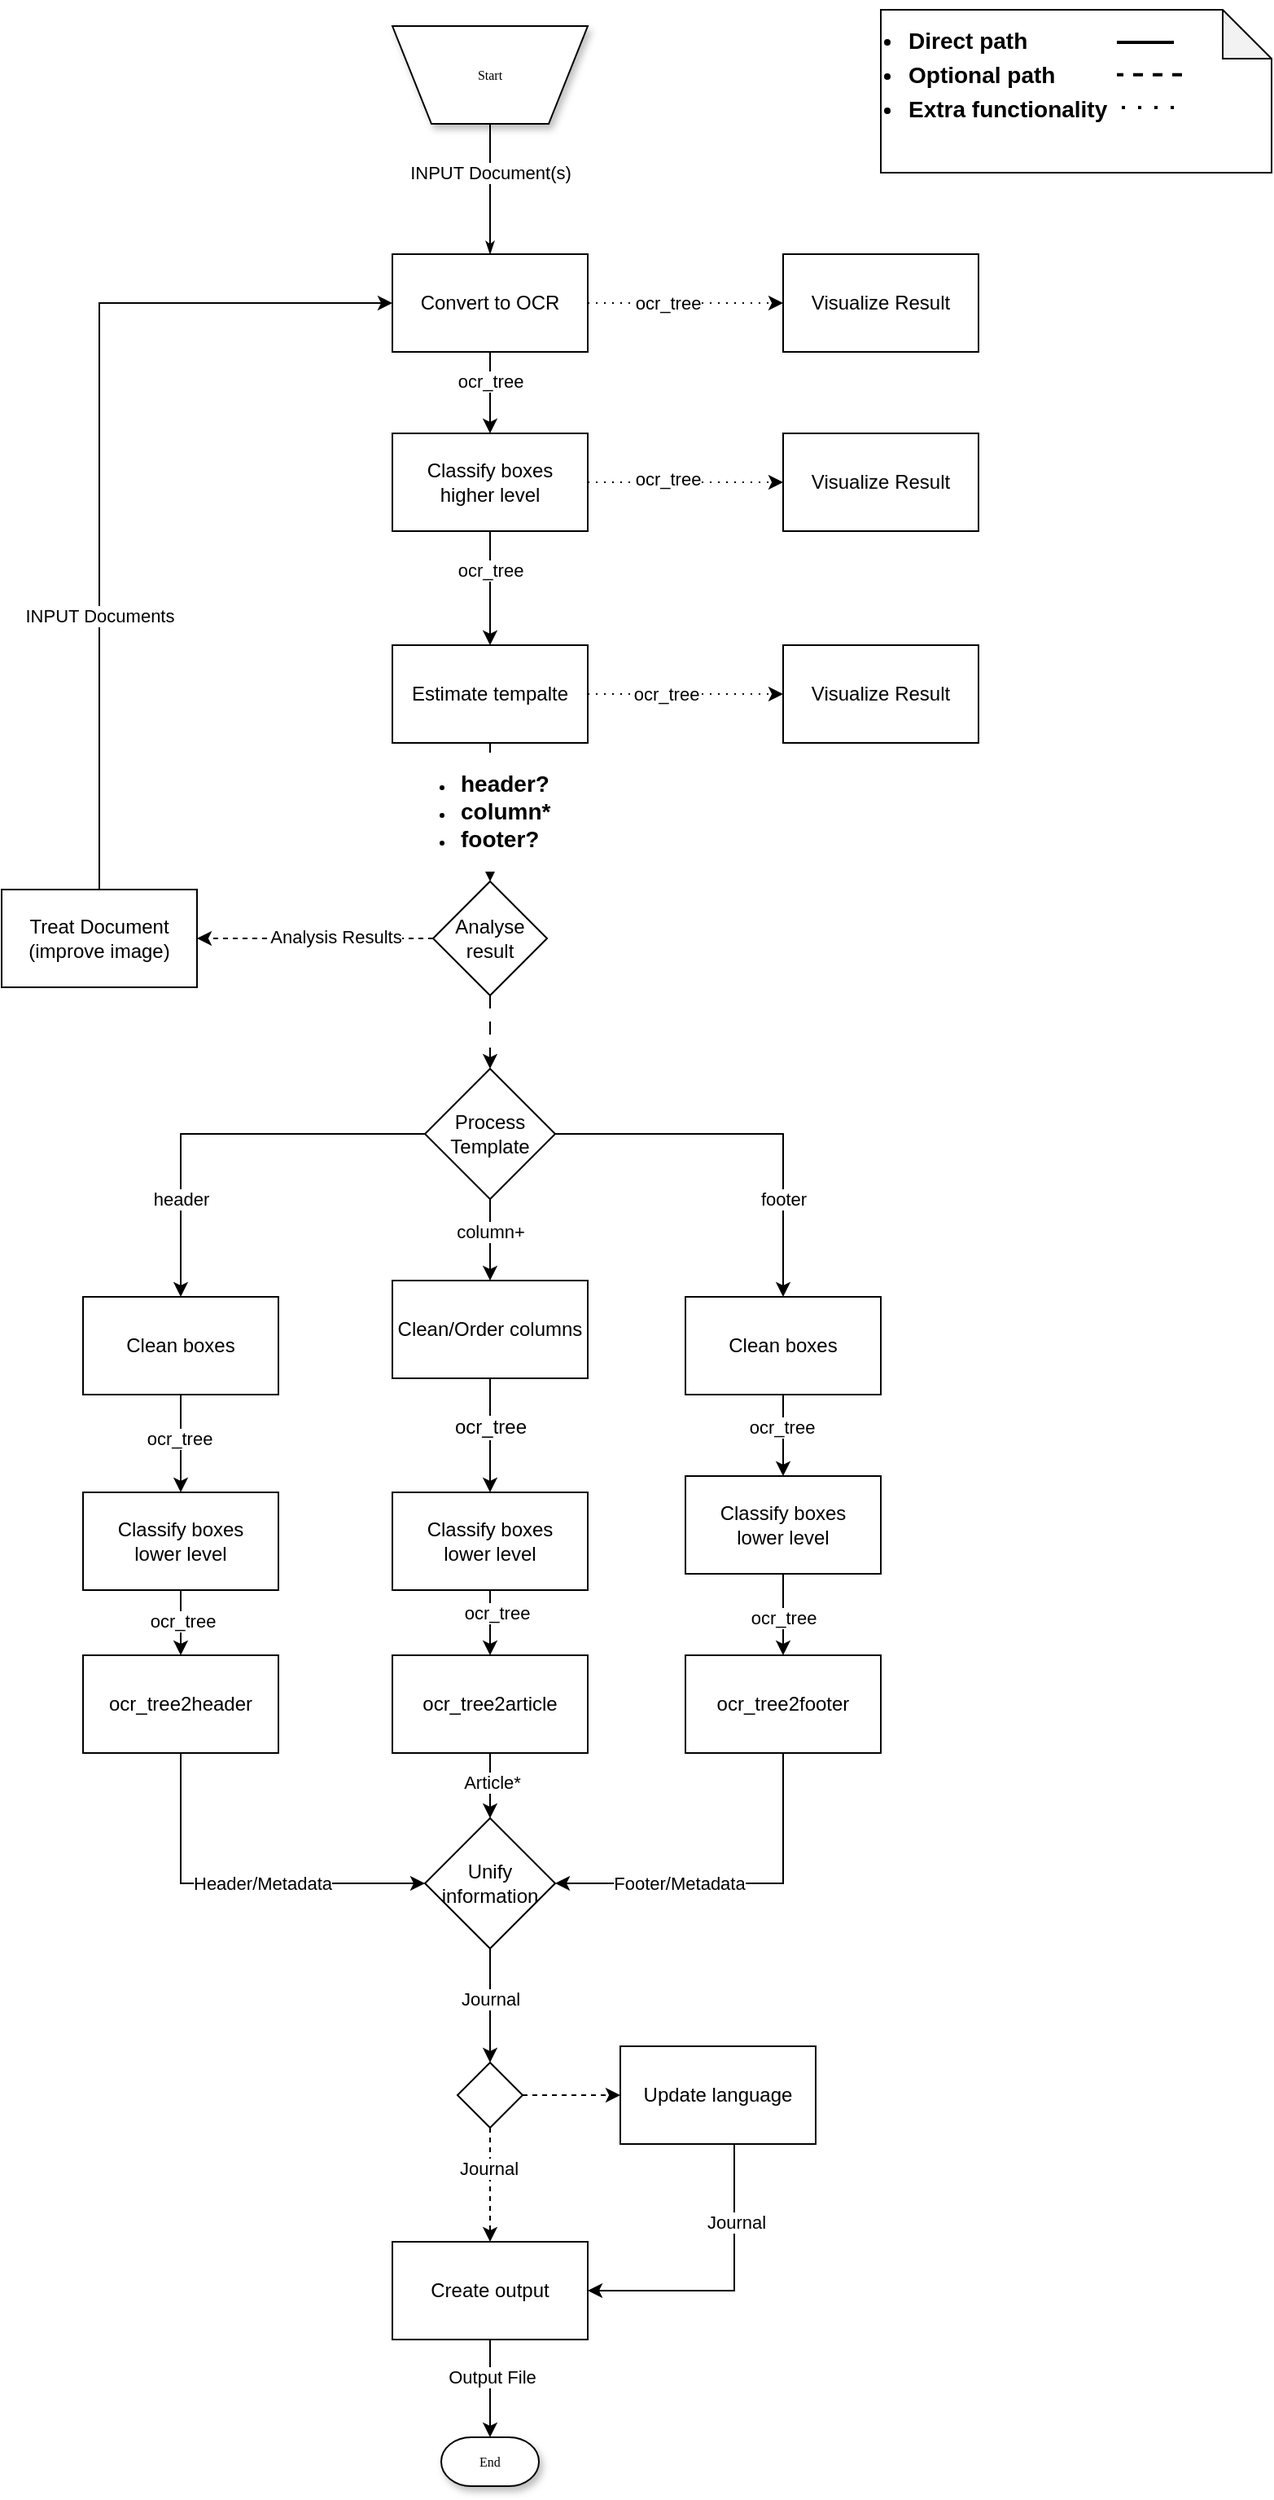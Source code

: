 <mxfile version="22.1.3" type="device">
  <diagram name="Page-1" id="edf60f1a-56cd-e834-aa8a-f176f3a09ee4">
    <mxGraphModel dx="3753" dy="1540" grid="1" gridSize="10" guides="1" tooltips="1" connect="1" arrows="1" fold="1" page="1" pageScale="1" pageWidth="1100" pageHeight="850" background="none" math="0" shadow="0">
      <root>
        <mxCell id="0" />
        <mxCell id="1" parent="0" />
        <mxCell id="60e70716793133e9-2" value="Start" style="shape=trapezoid;whiteSpace=wrap;html=1;rounded=0;shadow=1;labelBackgroundColor=none;strokeWidth=1;fontFamily=Verdana;fontSize=8;align=center;flipV=1;" parent="1" vertex="1">
          <mxGeometry x="190" y="30" width="120" height="60" as="geometry" />
        </mxCell>
        <mxCell id="60e70716793133e9-30" value="End" style="strokeWidth=1;html=1;shape=mxgraph.flowchart.terminator;whiteSpace=wrap;rounded=0;shadow=1;labelBackgroundColor=none;fontFamily=Verdana;fontSize=8;align=center;" parent="1" vertex="1">
          <mxGeometry x="220" y="1510" width="60" height="30" as="geometry" />
        </mxCell>
        <mxCell id="4AIlIs1hDgk08f1pYnpd-2" value="" style="edgeStyle=orthogonalEdgeStyle;rounded=0;html=1;labelBackgroundColor=none;startSize=5;endArrow=classicThin;endFill=1;endSize=5;jettySize=auto;orthogonalLoop=1;strokeWidth=1;fontFamily=Verdana;fontSize=8" edge="1" parent="1" source="60e70716793133e9-2" target="4AIlIs1hDgk08f1pYnpd-1">
          <mxGeometry relative="1" as="geometry">
            <mxPoint x="250" y="90" as="sourcePoint" />
            <mxPoint x="250" y="220" as="targetPoint" />
          </mxGeometry>
        </mxCell>
        <mxCell id="4AIlIs1hDgk08f1pYnpd-3" value="INPUT Document(s)" style="edgeLabel;html=1;align=center;verticalAlign=middle;resizable=0;points=[];" vertex="1" connectable="0" parent="4AIlIs1hDgk08f1pYnpd-2">
          <mxGeometry x="-0.375" y="-2" relative="1" as="geometry">
            <mxPoint x="2" y="5" as="offset" />
          </mxGeometry>
        </mxCell>
        <mxCell id="4AIlIs1hDgk08f1pYnpd-5" value="" style="edgeStyle=orthogonalEdgeStyle;rounded=0;orthogonalLoop=1;jettySize=auto;html=1;entryX=0.5;entryY=0;entryDx=0;entryDy=0;" edge="1" parent="1" source="4AIlIs1hDgk08f1pYnpd-1" target="4AIlIs1hDgk08f1pYnpd-11">
          <mxGeometry relative="1" as="geometry" />
        </mxCell>
        <mxCell id="4AIlIs1hDgk08f1pYnpd-6" value="ocr_tree" style="edgeLabel;html=1;align=center;verticalAlign=middle;resizable=0;points=[];" vertex="1" connectable="0" parent="4AIlIs1hDgk08f1pYnpd-5">
          <mxGeometry x="-0.3" relative="1" as="geometry">
            <mxPoint as="offset" />
          </mxGeometry>
        </mxCell>
        <mxCell id="4AIlIs1hDgk08f1pYnpd-1" value="Convert to OCR" style="rounded=0;whiteSpace=wrap;html=1;" vertex="1" parent="1">
          <mxGeometry x="190" y="170" width="120" height="60" as="geometry" />
        </mxCell>
        <mxCell id="4AIlIs1hDgk08f1pYnpd-8" value="" style="edgeStyle=orthogonalEdgeStyle;rounded=0;orthogonalLoop=1;jettySize=auto;html=1;entryX=0.5;entryY=0;entryDx=0;entryDy=0;" edge="1" parent="1" source="4AIlIs1hDgk08f1pYnpd-4" target="4AIlIs1hDgk08f1pYnpd-81">
          <mxGeometry relative="1" as="geometry" />
        </mxCell>
        <mxCell id="4AIlIs1hDgk08f1pYnpd-9" value="&lt;blockquote style=&quot;margin: 0 0 0 40px; border: none; padding: 0px;&quot;&gt;&lt;/blockquote&gt;&lt;ul&gt;&lt;li&gt;&lt;span style=&quot;font-size: 14px;&quot;&gt;&lt;b&gt;header?&lt;/b&gt;&lt;/span&gt;&lt;/li&gt;&lt;li&gt;&lt;span style=&quot;font-size: 14px;&quot;&gt;&lt;b&gt;column*&lt;/b&gt;&lt;/span&gt;&lt;/li&gt;&lt;li&gt;&lt;span style=&quot;font-size: 14px;&quot;&gt;&lt;b&gt;footer?&lt;/b&gt;&lt;/span&gt;&lt;/li&gt;&lt;/ul&gt;&lt;blockquote style=&quot;margin: 0 0 0 40px; border: none; padding: 0px;&quot;&gt;&lt;/blockquote&gt;" style="edgeLabel;html=1;align=left;verticalAlign=middle;resizable=0;points=[];labelPosition=center;verticalLabelPosition=middle;spacingLeft=0;" vertex="1" connectable="0" parent="4AIlIs1hDgk08f1pYnpd-8">
          <mxGeometry x="-0.018" relative="1" as="geometry">
            <mxPoint x="-60" as="offset" />
          </mxGeometry>
        </mxCell>
        <mxCell id="4AIlIs1hDgk08f1pYnpd-69" style="edgeStyle=orthogonalEdgeStyle;rounded=0;orthogonalLoop=1;jettySize=auto;html=1;dashed=1;dashPattern=1 4;entryX=0;entryY=0.5;entryDx=0;entryDy=0;" edge="1" parent="1" source="4AIlIs1hDgk08f1pYnpd-4" target="4AIlIs1hDgk08f1pYnpd-67">
          <mxGeometry relative="1" as="geometry">
            <mxPoint x="430" y="440" as="targetPoint" />
          </mxGeometry>
        </mxCell>
        <mxCell id="4AIlIs1hDgk08f1pYnpd-73" value="ocr_tree" style="edgeLabel;html=1;align=center;verticalAlign=middle;resizable=0;points=[];" vertex="1" connectable="0" parent="4AIlIs1hDgk08f1pYnpd-69">
          <mxGeometry x="-0.207" relative="1" as="geometry">
            <mxPoint as="offset" />
          </mxGeometry>
        </mxCell>
        <mxCell id="4AIlIs1hDgk08f1pYnpd-4" value="Estimate tempalte" style="rounded=0;whiteSpace=wrap;html=1;" vertex="1" parent="1">
          <mxGeometry x="190" y="410" width="120" height="60" as="geometry" />
        </mxCell>
        <mxCell id="4AIlIs1hDgk08f1pYnpd-14" value="" style="edgeStyle=orthogonalEdgeStyle;rounded=0;orthogonalLoop=1;jettySize=auto;html=1;entryX=0.5;entryY=0;entryDx=0;entryDy=0;" edge="1" parent="1" source="4AIlIs1hDgk08f1pYnpd-7" target="4AIlIs1hDgk08f1pYnpd-10">
          <mxGeometry relative="1" as="geometry" />
        </mxCell>
        <mxCell id="4AIlIs1hDgk08f1pYnpd-16" value="&lt;span style=&quot;text-align: left;&quot;&gt;&lt;font style=&quot;font-size: 12px;&quot;&gt;ocr_tree&lt;/font&gt;&lt;/span&gt;" style="edgeLabel;html=1;align=center;verticalAlign=middle;resizable=0;points=[];" vertex="1" connectable="0" parent="4AIlIs1hDgk08f1pYnpd-14">
          <mxGeometry x="-0.052" y="-1" relative="1" as="geometry">
            <mxPoint x="1" y="-3" as="offset" />
          </mxGeometry>
        </mxCell>
        <mxCell id="4AIlIs1hDgk08f1pYnpd-7" value="Clean/Order columns" style="rounded=0;whiteSpace=wrap;html=1;" vertex="1" parent="1">
          <mxGeometry x="190" y="800" width="120" height="60" as="geometry" />
        </mxCell>
        <mxCell id="4AIlIs1hDgk08f1pYnpd-22" value="" style="edgeStyle=orthogonalEdgeStyle;rounded=0;orthogonalLoop=1;jettySize=auto;html=1;" edge="1" parent="1" source="4AIlIs1hDgk08f1pYnpd-10" target="4AIlIs1hDgk08f1pYnpd-21">
          <mxGeometry relative="1" as="geometry" />
        </mxCell>
        <mxCell id="4AIlIs1hDgk08f1pYnpd-23" value="ocr_tree" style="edgeLabel;html=1;align=center;verticalAlign=middle;resizable=0;points=[];" vertex="1" connectable="0" parent="4AIlIs1hDgk08f1pYnpd-22">
          <mxGeometry x="-0.306" y="4" relative="1" as="geometry">
            <mxPoint as="offset" />
          </mxGeometry>
        </mxCell>
        <mxCell id="4AIlIs1hDgk08f1pYnpd-10" value="Classify boxes&lt;br&gt;lower level" style="rounded=0;whiteSpace=wrap;html=1;" vertex="1" parent="1">
          <mxGeometry x="190" y="930" width="120" height="60" as="geometry" />
        </mxCell>
        <mxCell id="4AIlIs1hDgk08f1pYnpd-12" value="" style="edgeStyle=orthogonalEdgeStyle;rounded=0;orthogonalLoop=1;jettySize=auto;html=1;" edge="1" parent="1" source="4AIlIs1hDgk08f1pYnpd-11" target="4AIlIs1hDgk08f1pYnpd-4">
          <mxGeometry relative="1" as="geometry" />
        </mxCell>
        <mxCell id="4AIlIs1hDgk08f1pYnpd-13" value="ocr_tree" style="edgeLabel;html=1;align=center;verticalAlign=middle;resizable=0;points=[];" vertex="1" connectable="0" parent="4AIlIs1hDgk08f1pYnpd-12">
          <mxGeometry x="-0.321" relative="1" as="geometry">
            <mxPoint as="offset" />
          </mxGeometry>
        </mxCell>
        <mxCell id="4AIlIs1hDgk08f1pYnpd-68" style="edgeStyle=orthogonalEdgeStyle;rounded=0;orthogonalLoop=1;jettySize=auto;html=1;dashed=1;dashPattern=1 4;entryX=0;entryY=0.5;entryDx=0;entryDy=0;" edge="1" parent="1" source="4AIlIs1hDgk08f1pYnpd-11" target="4AIlIs1hDgk08f1pYnpd-64">
          <mxGeometry relative="1" as="geometry">
            <mxPoint x="430" y="310" as="targetPoint" />
          </mxGeometry>
        </mxCell>
        <mxCell id="4AIlIs1hDgk08f1pYnpd-72" value="ocr_tree" style="edgeLabel;html=1;align=center;verticalAlign=middle;resizable=0;points=[];" vertex="1" connectable="0" parent="4AIlIs1hDgk08f1pYnpd-68">
          <mxGeometry x="-0.193" y="2" relative="1" as="geometry">
            <mxPoint as="offset" />
          </mxGeometry>
        </mxCell>
        <mxCell id="4AIlIs1hDgk08f1pYnpd-11" value="Classify boxes&lt;br&gt;higher level" style="rounded=0;whiteSpace=wrap;html=1;" vertex="1" parent="1">
          <mxGeometry x="190" y="280" width="120" height="60" as="geometry" />
        </mxCell>
        <mxCell id="4AIlIs1hDgk08f1pYnpd-19" value="" style="edgeStyle=orthogonalEdgeStyle;rounded=0;orthogonalLoop=1;jettySize=auto;html=1;" edge="1" parent="1" source="4AIlIs1hDgk08f1pYnpd-18" target="4AIlIs1hDgk08f1pYnpd-7">
          <mxGeometry relative="1" as="geometry" />
        </mxCell>
        <mxCell id="4AIlIs1hDgk08f1pYnpd-20" value="column+" style="edgeLabel;html=1;align=center;verticalAlign=middle;resizable=0;points=[];" vertex="1" connectable="0" parent="4AIlIs1hDgk08f1pYnpd-19">
          <mxGeometry x="-0.649" relative="1" as="geometry">
            <mxPoint y="11" as="offset" />
          </mxGeometry>
        </mxCell>
        <mxCell id="4AIlIs1hDgk08f1pYnpd-35" style="edgeStyle=orthogonalEdgeStyle;rounded=0;orthogonalLoop=1;jettySize=auto;html=1;exitX=0.5;exitY=1;exitDx=0;exitDy=0;" edge="1" parent="1" source="4AIlIs1hDgk08f1pYnpd-40" target="4AIlIs1hDgk08f1pYnpd-33">
          <mxGeometry relative="1" as="geometry" />
        </mxCell>
        <mxCell id="4AIlIs1hDgk08f1pYnpd-43" value="ocr_tree" style="edgeLabel;html=1;align=center;verticalAlign=middle;resizable=0;points=[];" vertex="1" connectable="0" parent="4AIlIs1hDgk08f1pYnpd-35">
          <mxGeometry x="-0.115" y="-1" relative="1" as="geometry">
            <mxPoint as="offset" />
          </mxGeometry>
        </mxCell>
        <mxCell id="4AIlIs1hDgk08f1pYnpd-50" style="edgeStyle=orthogonalEdgeStyle;rounded=0;orthogonalLoop=1;jettySize=auto;html=1;entryX=0.5;entryY=0;entryDx=0;entryDy=0;" edge="1" parent="1" source="4AIlIs1hDgk08f1pYnpd-18" target="4AIlIs1hDgk08f1pYnpd-47">
          <mxGeometry relative="1" as="geometry" />
        </mxCell>
        <mxCell id="4AIlIs1hDgk08f1pYnpd-51" value="footer" style="edgeLabel;html=1;align=center;verticalAlign=middle;resizable=0;points=[];" vertex="1" connectable="0" parent="4AIlIs1hDgk08f1pYnpd-50">
          <mxGeometry x="0.308" y="-2" relative="1" as="geometry">
            <mxPoint x="2" y="23" as="offset" />
          </mxGeometry>
        </mxCell>
        <mxCell id="4AIlIs1hDgk08f1pYnpd-18" value="Process Template" style="rhombus;whiteSpace=wrap;html=1;" vertex="1" parent="1">
          <mxGeometry x="210" y="670" width="80" height="80" as="geometry" />
        </mxCell>
        <mxCell id="4AIlIs1hDgk08f1pYnpd-27" value="" style="edgeStyle=orthogonalEdgeStyle;rounded=0;orthogonalLoop=1;jettySize=auto;html=1;" edge="1" parent="1" source="4AIlIs1hDgk08f1pYnpd-21" target="4AIlIs1hDgk08f1pYnpd-25">
          <mxGeometry relative="1" as="geometry" />
        </mxCell>
        <mxCell id="4AIlIs1hDgk08f1pYnpd-28" value="Article*" style="edgeLabel;html=1;align=center;verticalAlign=middle;resizable=0;points=[];" vertex="1" connectable="0" parent="4AIlIs1hDgk08f1pYnpd-27">
          <mxGeometry x="-0.089" y="1" relative="1" as="geometry">
            <mxPoint as="offset" />
          </mxGeometry>
        </mxCell>
        <mxCell id="4AIlIs1hDgk08f1pYnpd-21" value="ocr_tree2article" style="rounded=0;whiteSpace=wrap;html=1;" vertex="1" parent="1">
          <mxGeometry x="190" y="1030" width="120" height="60" as="geometry" />
        </mxCell>
        <mxCell id="4AIlIs1hDgk08f1pYnpd-29" value="" style="edgeStyle=orthogonalEdgeStyle;rounded=0;orthogonalLoop=1;jettySize=auto;html=1;" edge="1" parent="1" source="4AIlIs1hDgk08f1pYnpd-25" target="4AIlIs1hDgk08f1pYnpd-74">
          <mxGeometry relative="1" as="geometry" />
        </mxCell>
        <mxCell id="4AIlIs1hDgk08f1pYnpd-30" value="Journal" style="edgeLabel;html=1;align=center;verticalAlign=middle;resizable=0;points=[];" vertex="1" connectable="0" parent="4AIlIs1hDgk08f1pYnpd-29">
          <mxGeometry x="0.369" y="1" relative="1" as="geometry">
            <mxPoint x="-1" y="-17" as="offset" />
          </mxGeometry>
        </mxCell>
        <mxCell id="4AIlIs1hDgk08f1pYnpd-25" value="Unify information" style="rhombus;whiteSpace=wrap;html=1;" vertex="1" parent="1">
          <mxGeometry x="210" y="1130" width="80" height="80" as="geometry" />
        </mxCell>
        <mxCell id="4AIlIs1hDgk08f1pYnpd-31" value="" style="edgeStyle=orthogonalEdgeStyle;rounded=0;orthogonalLoop=1;jettySize=auto;html=1;" edge="1" parent="1" source="4AIlIs1hDgk08f1pYnpd-26" target="60e70716793133e9-30">
          <mxGeometry relative="1" as="geometry" />
        </mxCell>
        <mxCell id="4AIlIs1hDgk08f1pYnpd-32" value="Output File" style="edgeLabel;html=1;align=center;verticalAlign=middle;resizable=0;points=[];" vertex="1" connectable="0" parent="4AIlIs1hDgk08f1pYnpd-31">
          <mxGeometry x="-0.239" y="1" relative="1" as="geometry">
            <mxPoint as="offset" />
          </mxGeometry>
        </mxCell>
        <mxCell id="4AIlIs1hDgk08f1pYnpd-26" value="Create output" style="rounded=0;whiteSpace=wrap;html=1;" vertex="1" parent="1">
          <mxGeometry x="190" y="1390" width="120" height="60" as="geometry" />
        </mxCell>
        <mxCell id="4AIlIs1hDgk08f1pYnpd-37" value="" style="edgeStyle=orthogonalEdgeStyle;rounded=0;orthogonalLoop=1;jettySize=auto;html=1;" edge="1" parent="1" source="4AIlIs1hDgk08f1pYnpd-33" target="4AIlIs1hDgk08f1pYnpd-34">
          <mxGeometry relative="1" as="geometry" />
        </mxCell>
        <mxCell id="4AIlIs1hDgk08f1pYnpd-38" value="ocr_tree" style="edgeLabel;html=1;align=center;verticalAlign=middle;resizable=0;points=[];" vertex="1" connectable="0" parent="4AIlIs1hDgk08f1pYnpd-37">
          <mxGeometry x="-0.061" y="1" relative="1" as="geometry">
            <mxPoint as="offset" />
          </mxGeometry>
        </mxCell>
        <mxCell id="4AIlIs1hDgk08f1pYnpd-33" value="Classify boxes&lt;br&gt;lower level" style="rounded=0;whiteSpace=wrap;html=1;" vertex="1" parent="1">
          <mxGeometry y="930" width="120" height="60" as="geometry" />
        </mxCell>
        <mxCell id="4AIlIs1hDgk08f1pYnpd-44" style="edgeStyle=orthogonalEdgeStyle;rounded=0;orthogonalLoop=1;jettySize=auto;html=1;entryX=0;entryY=0.5;entryDx=0;entryDy=0;" edge="1" parent="1" source="4AIlIs1hDgk08f1pYnpd-34" target="4AIlIs1hDgk08f1pYnpd-25">
          <mxGeometry relative="1" as="geometry">
            <Array as="points">
              <mxPoint x="60" y="1170" />
            </Array>
          </mxGeometry>
        </mxCell>
        <mxCell id="4AIlIs1hDgk08f1pYnpd-46" value="Header/Metadata" style="edgeLabel;html=1;align=center;verticalAlign=middle;resizable=0;points=[];" vertex="1" connectable="0" parent="4AIlIs1hDgk08f1pYnpd-44">
          <mxGeometry x="0.085" y="1" relative="1" as="geometry">
            <mxPoint x="5" y="1" as="offset" />
          </mxGeometry>
        </mxCell>
        <mxCell id="4AIlIs1hDgk08f1pYnpd-34" value="ocr_tree2header" style="rounded=0;whiteSpace=wrap;html=1;" vertex="1" parent="1">
          <mxGeometry y="1030" width="120" height="60" as="geometry" />
        </mxCell>
        <mxCell id="4AIlIs1hDgk08f1pYnpd-41" value="" style="edgeStyle=orthogonalEdgeStyle;rounded=0;orthogonalLoop=1;jettySize=auto;html=1;exitX=0;exitY=0.5;exitDx=0;exitDy=0;" edge="1" parent="1" source="4AIlIs1hDgk08f1pYnpd-18" target="4AIlIs1hDgk08f1pYnpd-40">
          <mxGeometry relative="1" as="geometry">
            <mxPoint x="210" y="710" as="sourcePoint" />
            <mxPoint x="60" y="930" as="targetPoint" />
          </mxGeometry>
        </mxCell>
        <mxCell id="4AIlIs1hDgk08f1pYnpd-42" value="header" style="edgeLabel;html=1;align=center;verticalAlign=middle;resizable=0;points=[];" vertex="1" connectable="0" parent="4AIlIs1hDgk08f1pYnpd-41">
          <mxGeometry x="-0.206" relative="1" as="geometry">
            <mxPoint x="-51" y="40" as="offset" />
          </mxGeometry>
        </mxCell>
        <mxCell id="4AIlIs1hDgk08f1pYnpd-40" value="Clean boxes" style="rounded=0;whiteSpace=wrap;html=1;" vertex="1" parent="1">
          <mxGeometry y="810" width="120" height="60" as="geometry" />
        </mxCell>
        <mxCell id="4AIlIs1hDgk08f1pYnpd-52" value="" style="edgeStyle=orthogonalEdgeStyle;rounded=0;orthogonalLoop=1;jettySize=auto;html=1;" edge="1" parent="1" source="4AIlIs1hDgk08f1pYnpd-47" target="4AIlIs1hDgk08f1pYnpd-48">
          <mxGeometry relative="1" as="geometry" />
        </mxCell>
        <mxCell id="4AIlIs1hDgk08f1pYnpd-54" value="ocr_tree" style="edgeLabel;html=1;align=center;verticalAlign=middle;resizable=0;points=[];" vertex="1" connectable="0" parent="4AIlIs1hDgk08f1pYnpd-52">
          <mxGeometry x="-0.224" y="-1" relative="1" as="geometry">
            <mxPoint as="offset" />
          </mxGeometry>
        </mxCell>
        <mxCell id="4AIlIs1hDgk08f1pYnpd-47" value="Clean boxes" style="rounded=0;whiteSpace=wrap;html=1;" vertex="1" parent="1">
          <mxGeometry x="370" y="810" width="120" height="60" as="geometry" />
        </mxCell>
        <mxCell id="4AIlIs1hDgk08f1pYnpd-53" value="" style="edgeStyle=orthogonalEdgeStyle;rounded=0;orthogonalLoop=1;jettySize=auto;html=1;" edge="1" parent="1" source="4AIlIs1hDgk08f1pYnpd-48" target="4AIlIs1hDgk08f1pYnpd-49">
          <mxGeometry relative="1" as="geometry" />
        </mxCell>
        <mxCell id="4AIlIs1hDgk08f1pYnpd-55" value="ocr_tree" style="edgeLabel;html=1;align=center;verticalAlign=middle;resizable=0;points=[];" vertex="1" connectable="0" parent="4AIlIs1hDgk08f1pYnpd-53">
          <mxGeometry x="0.08" relative="1" as="geometry">
            <mxPoint as="offset" />
          </mxGeometry>
        </mxCell>
        <mxCell id="4AIlIs1hDgk08f1pYnpd-48" value="Classify boxes&lt;br&gt;lower level" style="whiteSpace=wrap;html=1;" vertex="1" parent="1">
          <mxGeometry x="370" y="920" width="120" height="60" as="geometry" />
        </mxCell>
        <mxCell id="4AIlIs1hDgk08f1pYnpd-56" style="edgeStyle=orthogonalEdgeStyle;rounded=0;orthogonalLoop=1;jettySize=auto;html=1;entryX=1;entryY=0.5;entryDx=0;entryDy=0;" edge="1" parent="1" source="4AIlIs1hDgk08f1pYnpd-49" target="4AIlIs1hDgk08f1pYnpd-25">
          <mxGeometry relative="1" as="geometry">
            <Array as="points">
              <mxPoint x="430" y="1170" />
            </Array>
          </mxGeometry>
        </mxCell>
        <mxCell id="4AIlIs1hDgk08f1pYnpd-57" value="Footer/Metadata" style="edgeLabel;html=1;align=center;verticalAlign=middle;resizable=0;points=[];" vertex="1" connectable="0" parent="4AIlIs1hDgk08f1pYnpd-56">
          <mxGeometry x="0.31" relative="1" as="geometry">
            <mxPoint as="offset" />
          </mxGeometry>
        </mxCell>
        <mxCell id="4AIlIs1hDgk08f1pYnpd-49" value="ocr_tree2footer" style="whiteSpace=wrap;html=1;" vertex="1" parent="1">
          <mxGeometry x="370" y="1030" width="120" height="60" as="geometry" />
        </mxCell>
        <mxCell id="4AIlIs1hDgk08f1pYnpd-58" value="" style="endArrow=classic;dashed=1;html=1;dashPattern=1 4;strokeWidth=1;rounded=0;exitX=1;exitY=0.5;exitDx=0;exitDy=0;startArrow=none;startFill=0;endFill=1;" edge="1" parent="1" source="4AIlIs1hDgk08f1pYnpd-1" target="4AIlIs1hDgk08f1pYnpd-60">
          <mxGeometry width="50" height="50" relative="1" as="geometry">
            <mxPoint x="340" y="350" as="sourcePoint" />
            <mxPoint x="430" y="200" as="targetPoint" />
          </mxGeometry>
        </mxCell>
        <mxCell id="4AIlIs1hDgk08f1pYnpd-71" value="ocr_tree" style="edgeLabel;html=1;align=center;verticalAlign=middle;resizable=0;points=[];" vertex="1" connectable="0" parent="4AIlIs1hDgk08f1pYnpd-58">
          <mxGeometry x="-0.193" y="-3" relative="1" as="geometry">
            <mxPoint y="-3" as="offset" />
          </mxGeometry>
        </mxCell>
        <mxCell id="4AIlIs1hDgk08f1pYnpd-60" value="Visualize Result" style="rounded=0;whiteSpace=wrap;html=1;" vertex="1" parent="1">
          <mxGeometry x="430" y="170" width="120" height="60" as="geometry" />
        </mxCell>
        <mxCell id="4AIlIs1hDgk08f1pYnpd-64" value="Visualize Result" style="rounded=0;whiteSpace=wrap;html=1;" vertex="1" parent="1">
          <mxGeometry x="430" y="280" width="120" height="60" as="geometry" />
        </mxCell>
        <mxCell id="4AIlIs1hDgk08f1pYnpd-67" value="Visualize Result" style="rounded=0;whiteSpace=wrap;html=1;" vertex="1" parent="1">
          <mxGeometry x="430" y="410" width="120" height="60" as="geometry" />
        </mxCell>
        <mxCell id="4AIlIs1hDgk08f1pYnpd-75" value="" style="edgeStyle=orthogonalEdgeStyle;rounded=0;orthogonalLoop=1;jettySize=auto;html=1;dashed=1;" edge="1" parent="1" source="4AIlIs1hDgk08f1pYnpd-74" target="4AIlIs1hDgk08f1pYnpd-26">
          <mxGeometry relative="1" as="geometry" />
        </mxCell>
        <mxCell id="4AIlIs1hDgk08f1pYnpd-76" value="Journal" style="edgeLabel;html=1;align=center;verticalAlign=middle;resizable=0;points=[];" vertex="1" connectable="0" parent="4AIlIs1hDgk08f1pYnpd-75">
          <mxGeometry x="-0.28" y="-1" relative="1" as="geometry">
            <mxPoint as="offset" />
          </mxGeometry>
        </mxCell>
        <mxCell id="4AIlIs1hDgk08f1pYnpd-78" value="" style="edgeStyle=orthogonalEdgeStyle;rounded=0;orthogonalLoop=1;jettySize=auto;html=1;dashed=1;" edge="1" parent="1" source="4AIlIs1hDgk08f1pYnpd-74" target="4AIlIs1hDgk08f1pYnpd-77">
          <mxGeometry relative="1" as="geometry" />
        </mxCell>
        <mxCell id="4AIlIs1hDgk08f1pYnpd-74" value="" style="rhombus;whiteSpace=wrap;html=1;" vertex="1" parent="1">
          <mxGeometry x="230" y="1280" width="40" height="40" as="geometry" />
        </mxCell>
        <mxCell id="4AIlIs1hDgk08f1pYnpd-79" style="edgeStyle=orthogonalEdgeStyle;rounded=0;orthogonalLoop=1;jettySize=auto;html=1;entryX=1;entryY=0.5;entryDx=0;entryDy=0;" edge="1" parent="1" source="4AIlIs1hDgk08f1pYnpd-77" target="4AIlIs1hDgk08f1pYnpd-26">
          <mxGeometry relative="1" as="geometry">
            <Array as="points">
              <mxPoint x="400" y="1420" />
            </Array>
          </mxGeometry>
        </mxCell>
        <mxCell id="4AIlIs1hDgk08f1pYnpd-80" value="Journal" style="edgeLabel;html=1;align=center;verticalAlign=middle;resizable=0;points=[];" vertex="1" connectable="0" parent="4AIlIs1hDgk08f1pYnpd-79">
          <mxGeometry x="-0.472" y="1" relative="1" as="geometry">
            <mxPoint as="offset" />
          </mxGeometry>
        </mxCell>
        <mxCell id="4AIlIs1hDgk08f1pYnpd-77" value="Update language" style="rounded=0;whiteSpace=wrap;html=1;" vertex="1" parent="1">
          <mxGeometry x="330" y="1270" width="120" height="60" as="geometry" />
        </mxCell>
        <mxCell id="4AIlIs1hDgk08f1pYnpd-82" value="" style="edgeStyle=orthogonalEdgeStyle;rounded=0;orthogonalLoop=1;jettySize=auto;html=1;dashed=1;dashPattern=8 8;" edge="1" parent="1" source="4AIlIs1hDgk08f1pYnpd-81" target="4AIlIs1hDgk08f1pYnpd-18">
          <mxGeometry relative="1" as="geometry" />
        </mxCell>
        <mxCell id="4AIlIs1hDgk08f1pYnpd-86" value="" style="edgeStyle=orthogonalEdgeStyle;rounded=0;orthogonalLoop=1;jettySize=auto;html=1;dashed=1;" edge="1" parent="1" source="4AIlIs1hDgk08f1pYnpd-81" target="4AIlIs1hDgk08f1pYnpd-83">
          <mxGeometry relative="1" as="geometry" />
        </mxCell>
        <mxCell id="4AIlIs1hDgk08f1pYnpd-87" value="Analysis Results" style="edgeLabel;html=1;align=center;verticalAlign=middle;resizable=0;points=[];" vertex="1" connectable="0" parent="4AIlIs1hDgk08f1pYnpd-86">
          <mxGeometry x="-0.168" y="-1" relative="1" as="geometry">
            <mxPoint as="offset" />
          </mxGeometry>
        </mxCell>
        <mxCell id="4AIlIs1hDgk08f1pYnpd-81" value="Analyse result" style="rhombus;whiteSpace=wrap;html=1;" vertex="1" parent="1">
          <mxGeometry x="215" y="555" width="70" height="70" as="geometry" />
        </mxCell>
        <mxCell id="4AIlIs1hDgk08f1pYnpd-85" style="edgeStyle=orthogonalEdgeStyle;rounded=0;orthogonalLoop=1;jettySize=auto;html=1;exitX=0.5;exitY=0;exitDx=0;exitDy=0;" edge="1" parent="1" source="4AIlIs1hDgk08f1pYnpd-83">
          <mxGeometry relative="1" as="geometry">
            <mxPoint x="80" y="560.0" as="sourcePoint" />
            <mxPoint x="190" y="200" as="targetPoint" />
            <Array as="points">
              <mxPoint x="10" y="200" />
            </Array>
          </mxGeometry>
        </mxCell>
        <mxCell id="4AIlIs1hDgk08f1pYnpd-88" value="INPUT Documents" style="edgeLabel;html=1;align=center;verticalAlign=middle;resizable=0;points=[];" vertex="1" connectable="0" parent="4AIlIs1hDgk08f1pYnpd-85">
          <mxGeometry x="-0.376" relative="1" as="geometry">
            <mxPoint as="offset" />
          </mxGeometry>
        </mxCell>
        <mxCell id="4AIlIs1hDgk08f1pYnpd-83" value="Treat Document&lt;br&gt;(improve image)" style="rounded=0;whiteSpace=wrap;html=1;" vertex="1" parent="1">
          <mxGeometry x="-50" y="560" width="120" height="60" as="geometry" />
        </mxCell>
        <mxCell id="4AIlIs1hDgk08f1pYnpd-90" value="" style="shape=note;whiteSpace=wrap;html=1;backgroundOutline=1;darkOpacity=0.05;" vertex="1" parent="1">
          <mxGeometry x="490" y="20" width="240" height="100" as="geometry" />
        </mxCell>
        <mxCell id="4AIlIs1hDgk08f1pYnpd-92" value="&lt;ul style=&quot;font-size: 14px; line-height: 150%;&quot;&gt;&lt;li&gt;&lt;b&gt;Direct path&lt;/b&gt;&lt;/li&gt;&lt;li&gt;&lt;b&gt;Optional path&lt;/b&gt;&lt;/li&gt;&lt;li&gt;&lt;b&gt;Extra functionality&lt;/b&gt;&lt;/li&gt;&lt;/ul&gt;" style="text;html=1;strokeColor=none;fillColor=none;align=left;verticalAlign=middle;whiteSpace=wrap;rounded=0;" vertex="1" parent="1">
          <mxGeometry x="465" y="27.5" width="170" height="65" as="geometry" />
        </mxCell>
        <mxCell id="4AIlIs1hDgk08f1pYnpd-91" value="" style="endArrow=none;html=1;rounded=0;strokeWidth=2;" edge="1" parent="1">
          <mxGeometry width="50" height="50" relative="1" as="geometry">
            <mxPoint x="670" y="40" as="sourcePoint" />
            <mxPoint x="635" y="40" as="targetPoint" />
          </mxGeometry>
        </mxCell>
        <mxCell id="4AIlIs1hDgk08f1pYnpd-94" value="" style="endArrow=none;html=1;rounded=0;strokeWidth=2;dashed=1;" edge="1" parent="1">
          <mxGeometry width="50" height="50" relative="1" as="geometry">
            <mxPoint x="675" y="59.85" as="sourcePoint" />
            <mxPoint x="635" y="59.85" as="targetPoint" />
            <Array as="points">
              <mxPoint x="635" y="59.85" />
            </Array>
          </mxGeometry>
        </mxCell>
        <mxCell id="4AIlIs1hDgk08f1pYnpd-95" value="" style="endArrow=none;html=1;rounded=0;strokeWidth=2;dashed=1;dashPattern=1 4;" edge="1" parent="1">
          <mxGeometry width="50" height="50" relative="1" as="geometry">
            <mxPoint x="670" y="80" as="sourcePoint" />
            <mxPoint x="635" y="80" as="targetPoint" />
          </mxGeometry>
        </mxCell>
      </root>
    </mxGraphModel>
  </diagram>
</mxfile>
